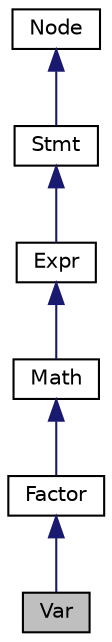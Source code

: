 digraph "Var"
{
  edge [fontname="Helvetica",fontsize="10",labelfontname="Helvetica",labelfontsize="10"];
  node [fontname="Helvetica",fontsize="10",shape=record];
  Node0 [label="Var",height=0.2,width=0.4,color="black", fillcolor="grey75", style="filled", fontcolor="black"];
  Node1 -> Node0 [dir="back",color="midnightblue",fontsize="10",style="solid"];
  Node1 [label="Factor",height=0.2,width=0.4,color="black", fillcolor="white", style="filled",URL="$class_factor.html",tooltip="运算因子类 "];
  Node2 -> Node1 [dir="back",color="midnightblue",fontsize="10",style="solid"];
  Node2 [label="Math",height=0.2,width=0.4,color="black", fillcolor="white", style="filled",URL="$class_math.html",tooltip="数学运算的根类 "];
  Node3 -> Node2 [dir="back",color="midnightblue",fontsize="10",style="solid"];
  Node3 [label="Expr",height=0.2,width=0.4,color="black", fillcolor="white", style="filled",URL="$class_expr.html",tooltip="运算表达式类 "];
  Node4 -> Node3 [dir="back",color="midnightblue",fontsize="10",style="solid"];
  Node4 [label="Stmt",height=0.2,width=0.4,color="black", fillcolor="white", style="filled",URL="$class_stmt.html",tooltip="Stmt类 "];
  Node5 -> Node4 [dir="back",color="midnightblue",fontsize="10",style="solid"];
  Node5 [label="Node",height=0.2,width=0.4,color="black", fillcolor="white", style="filled",URL="$class_node.html",tooltip="Node类 "];
}

